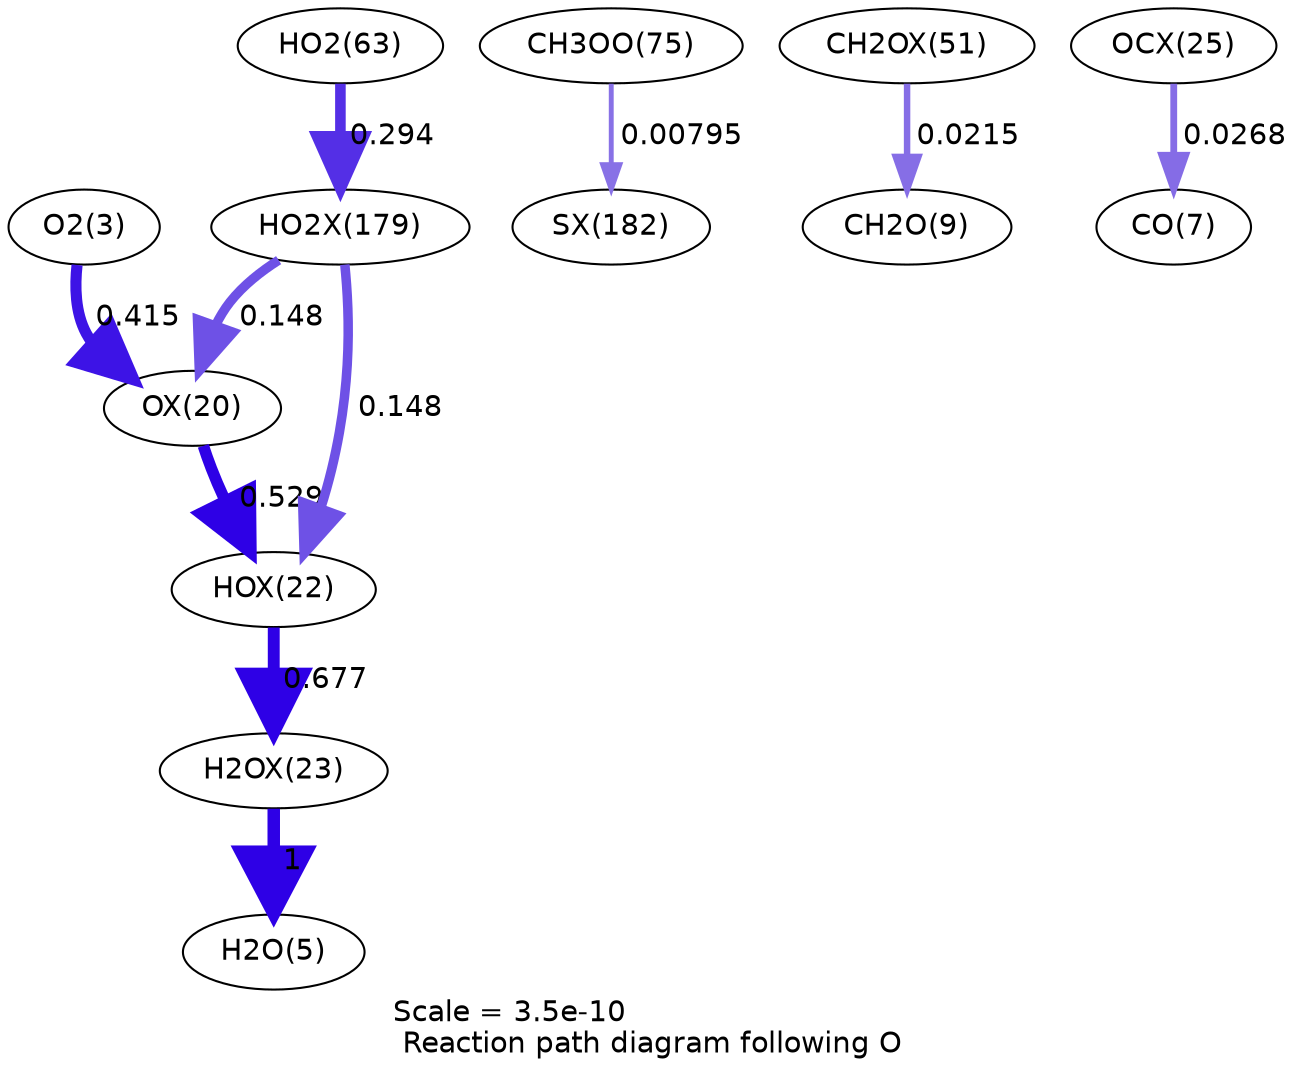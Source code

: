 digraph reaction_paths {
center=1;
s5 -> s91[fontname="Helvetica", penwidth=5.34, arrowsize=2.67, color="0.7, 0.915, 0.9"
, label=" 0.415"];
s91 -> s93[fontname="Helvetica", penwidth=5.52, arrowsize=2.76, color="0.7, 1.03, 0.9"
, label=" 0.529"];
s110 -> s91[fontname="Helvetica", penwidth=4.56, arrowsize=2.28, color="0.7, 0.648, 0.9"
, label=" 0.148"];
s93 -> s94[fontname="Helvetica", penwidth=5.71, arrowsize=2.85, color="0.7, 1.18, 0.9"
, label=" 0.677"];
s110 -> s93[fontname="Helvetica", penwidth=4.56, arrowsize=2.28, color="0.7, 0.648, 0.9"
, label=" 0.148"];
s94 -> s7[fontname="Helvetica", penwidth=6, arrowsize=3, color="0.7, 1.5, 0.9"
, label=" 1"];
s35 -> s111[fontname="Helvetica", penwidth=2.35, arrowsize=1.18, color="0.7, 0.508, 0.9"
, label=" 0.00795"];
s104 -> s11[fontname="Helvetica", penwidth=3.1, arrowsize=1.55, color="0.7, 0.522, 0.9"
, label=" 0.0215"];
s32 -> s110[fontname="Helvetica", penwidth=5.08, arrowsize=2.54, color="0.7, 0.794, 0.9"
, label=" 0.294"];
s96 -> s9[fontname="Helvetica", penwidth=3.27, arrowsize=1.63, color="0.7, 0.527, 0.9"
, label=" 0.0268"];
s5 [ fontname="Helvetica", label="O2(3)"];
s7 [ fontname="Helvetica", label="H2O(5)"];
s9 [ fontname="Helvetica", label="CO(7)"];
s11 [ fontname="Helvetica", label="CH2O(9)"];
s32 [ fontname="Helvetica", label="HO2(63)"];
s35 [ fontname="Helvetica", label="CH3OO(75)"];
s91 [ fontname="Helvetica", label="OX(20)"];
s93 [ fontname="Helvetica", label="HOX(22)"];
s94 [ fontname="Helvetica", label="H2OX(23)"];
s96 [ fontname="Helvetica", label="OCX(25)"];
s104 [ fontname="Helvetica", label="CH2OX(51)"];
s110 [ fontname="Helvetica", label="HO2X(179)"];
s111 [ fontname="Helvetica", label="SX(182)"];
 label = "Scale = 3.5e-10\l Reaction path diagram following O";
 fontname = "Helvetica";
}
